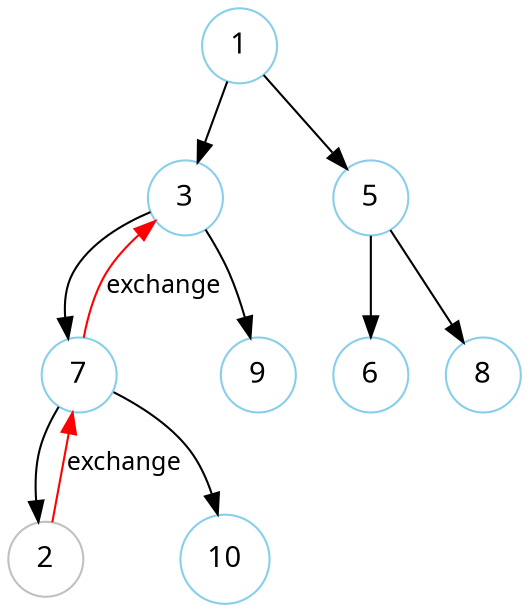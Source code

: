 digraph binary_heap{
    fontname ="verdana";
    fontsize=12;
    rankdir=TB;
    node [fontname = "Verdana", fontsize = 14, color="skyblue", shape="circle"];
    edge [fontname = "Verdana", fontsize = 12];

    1 [label="1"]
    2 [label="2", color="grey",shape="circle"]
    3 [label ="3"]
    5 [label ="5"]
    6 [label ="6"]
    7 [label ="7"]
    8 [label ="8"]
    9 [label ="9"]
    10 [label ="10"]

    1 ->3
    1 ->5
    3 ->7
    3 ->9
    5 ->6
    5 ->8
    7->2
    7->10
    2->7 [label ="exchange",color="red"]
    7->3 [label ="exchange",color="red"]
}